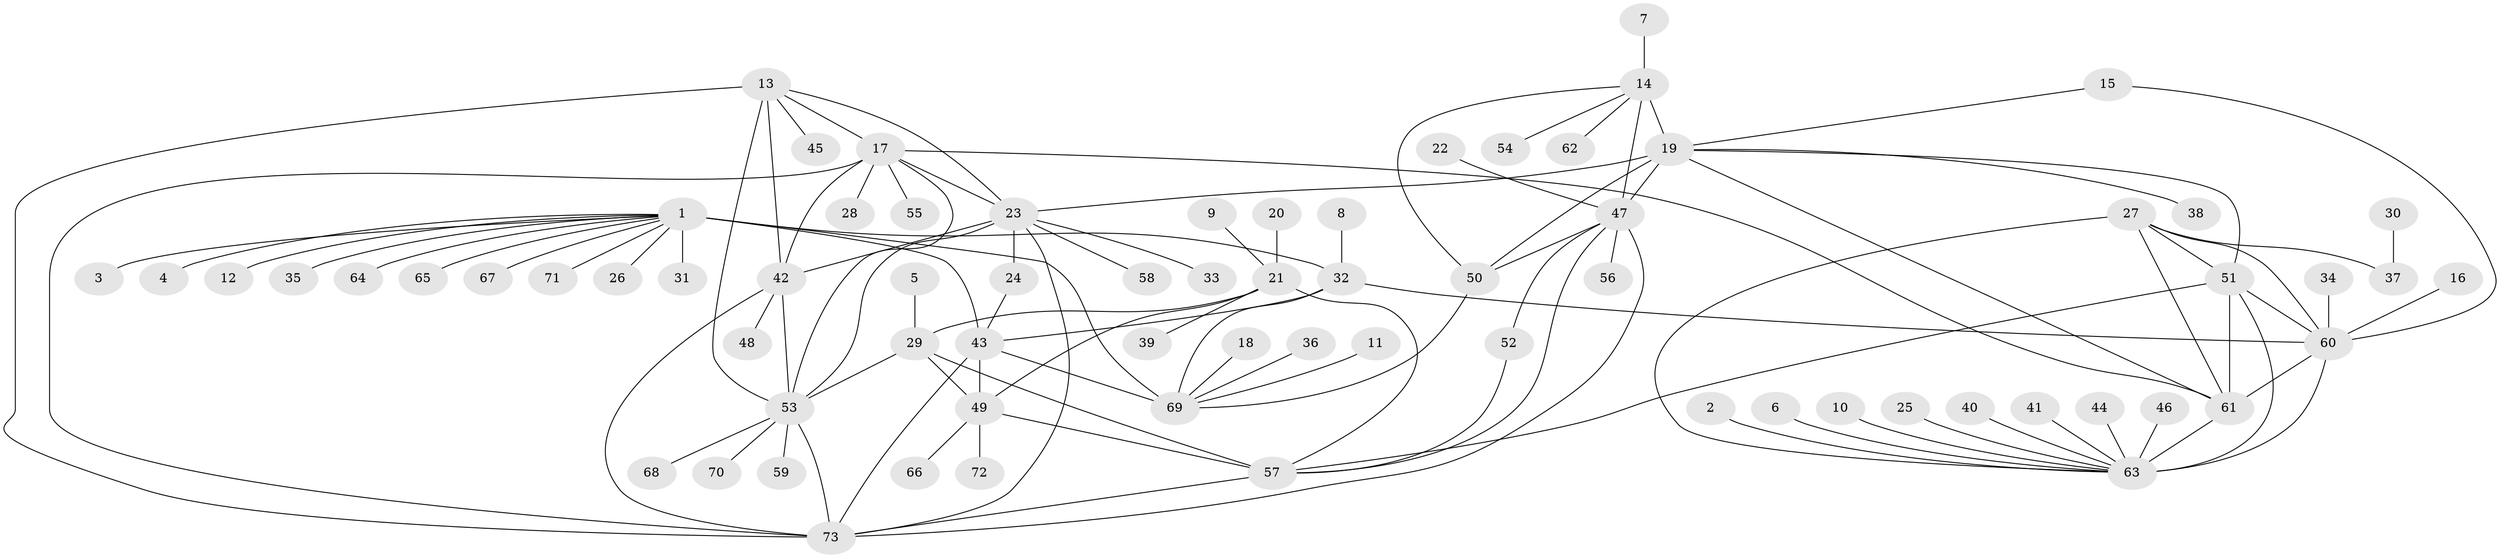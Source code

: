 // original degree distribution, {8: 0.04195804195804196, 7: 0.027972027972027972, 13: 0.006993006993006993, 9: 0.06293706293706294, 12: 0.04195804195804196, 11: 0.02097902097902098, 6: 0.02097902097902098, 10: 0.02097902097902098, 2: 0.1258741258741259, 1: 0.6013986013986014, 3: 0.02097902097902098, 4: 0.006993006993006993}
// Generated by graph-tools (version 1.1) at 2025/37/03/04/25 23:37:47]
// undirected, 73 vertices, 109 edges
graph export_dot {
  node [color=gray90,style=filled];
  1;
  2;
  3;
  4;
  5;
  6;
  7;
  8;
  9;
  10;
  11;
  12;
  13;
  14;
  15;
  16;
  17;
  18;
  19;
  20;
  21;
  22;
  23;
  24;
  25;
  26;
  27;
  28;
  29;
  30;
  31;
  32;
  33;
  34;
  35;
  36;
  37;
  38;
  39;
  40;
  41;
  42;
  43;
  44;
  45;
  46;
  47;
  48;
  49;
  50;
  51;
  52;
  53;
  54;
  55;
  56;
  57;
  58;
  59;
  60;
  61;
  62;
  63;
  64;
  65;
  66;
  67;
  68;
  69;
  70;
  71;
  72;
  73;
  1 -- 3 [weight=1.0];
  1 -- 4 [weight=1.0];
  1 -- 12 [weight=1.0];
  1 -- 26 [weight=1.0];
  1 -- 31 [weight=1.0];
  1 -- 32 [weight=4.0];
  1 -- 35 [weight=1.0];
  1 -- 43 [weight=4.0];
  1 -- 64 [weight=1.0];
  1 -- 65 [weight=1.0];
  1 -- 67 [weight=1.0];
  1 -- 69 [weight=4.0];
  1 -- 71 [weight=1.0];
  2 -- 63 [weight=1.0];
  5 -- 29 [weight=1.0];
  6 -- 63 [weight=1.0];
  7 -- 14 [weight=1.0];
  8 -- 32 [weight=1.0];
  9 -- 21 [weight=1.0];
  10 -- 63 [weight=1.0];
  11 -- 69 [weight=1.0];
  13 -- 17 [weight=2.0];
  13 -- 23 [weight=2.0];
  13 -- 42 [weight=2.0];
  13 -- 45 [weight=1.0];
  13 -- 53 [weight=2.0];
  13 -- 73 [weight=2.0];
  14 -- 19 [weight=6.0];
  14 -- 47 [weight=2.0];
  14 -- 50 [weight=2.0];
  14 -- 54 [weight=1.0];
  14 -- 62 [weight=1.0];
  15 -- 19 [weight=1.0];
  15 -- 60 [weight=1.0];
  16 -- 60 [weight=1.0];
  17 -- 23 [weight=1.0];
  17 -- 28 [weight=1.0];
  17 -- 42 [weight=1.0];
  17 -- 53 [weight=1.0];
  17 -- 55 [weight=1.0];
  17 -- 61 [weight=1.0];
  17 -- 73 [weight=1.0];
  18 -- 69 [weight=1.0];
  19 -- 23 [weight=1.0];
  19 -- 38 [weight=1.0];
  19 -- 47 [weight=3.0];
  19 -- 50 [weight=3.0];
  19 -- 51 [weight=1.0];
  19 -- 61 [weight=1.0];
  20 -- 21 [weight=1.0];
  21 -- 29 [weight=6.0];
  21 -- 39 [weight=1.0];
  21 -- 49 [weight=2.0];
  21 -- 57 [weight=2.0];
  22 -- 47 [weight=1.0];
  23 -- 24 [weight=1.0];
  23 -- 33 [weight=1.0];
  23 -- 42 [weight=1.0];
  23 -- 53 [weight=1.0];
  23 -- 58 [weight=1.0];
  23 -- 73 [weight=1.0];
  24 -- 43 [weight=1.0];
  25 -- 63 [weight=1.0];
  27 -- 37 [weight=1.0];
  27 -- 51 [weight=2.0];
  27 -- 60 [weight=1.0];
  27 -- 61 [weight=1.0];
  27 -- 63 [weight=2.0];
  29 -- 49 [weight=3.0];
  29 -- 53 [weight=1.0];
  29 -- 57 [weight=3.0];
  30 -- 37 [weight=1.0];
  32 -- 43 [weight=1.0];
  32 -- 60 [weight=1.0];
  32 -- 69 [weight=1.0];
  34 -- 60 [weight=1.0];
  36 -- 69 [weight=1.0];
  40 -- 63 [weight=1.0];
  41 -- 63 [weight=1.0];
  42 -- 48 [weight=1.0];
  42 -- 53 [weight=1.0];
  42 -- 73 [weight=1.0];
  43 -- 49 [weight=1.0];
  43 -- 69 [weight=1.0];
  43 -- 73 [weight=1.0];
  44 -- 63 [weight=1.0];
  46 -- 63 [weight=1.0];
  47 -- 50 [weight=1.0];
  47 -- 52 [weight=1.0];
  47 -- 56 [weight=1.0];
  47 -- 57 [weight=1.0];
  47 -- 73 [weight=1.0];
  49 -- 57 [weight=1.0];
  49 -- 66 [weight=1.0];
  49 -- 72 [weight=1.0];
  50 -- 69 [weight=1.0];
  51 -- 57 [weight=1.0];
  51 -- 60 [weight=2.0];
  51 -- 61 [weight=2.0];
  51 -- 63 [weight=4.0];
  52 -- 57 [weight=1.0];
  53 -- 59 [weight=1.0];
  53 -- 68 [weight=1.0];
  53 -- 70 [weight=1.0];
  53 -- 73 [weight=1.0];
  57 -- 73 [weight=1.0];
  60 -- 61 [weight=1.0];
  60 -- 63 [weight=2.0];
  61 -- 63 [weight=2.0];
}
